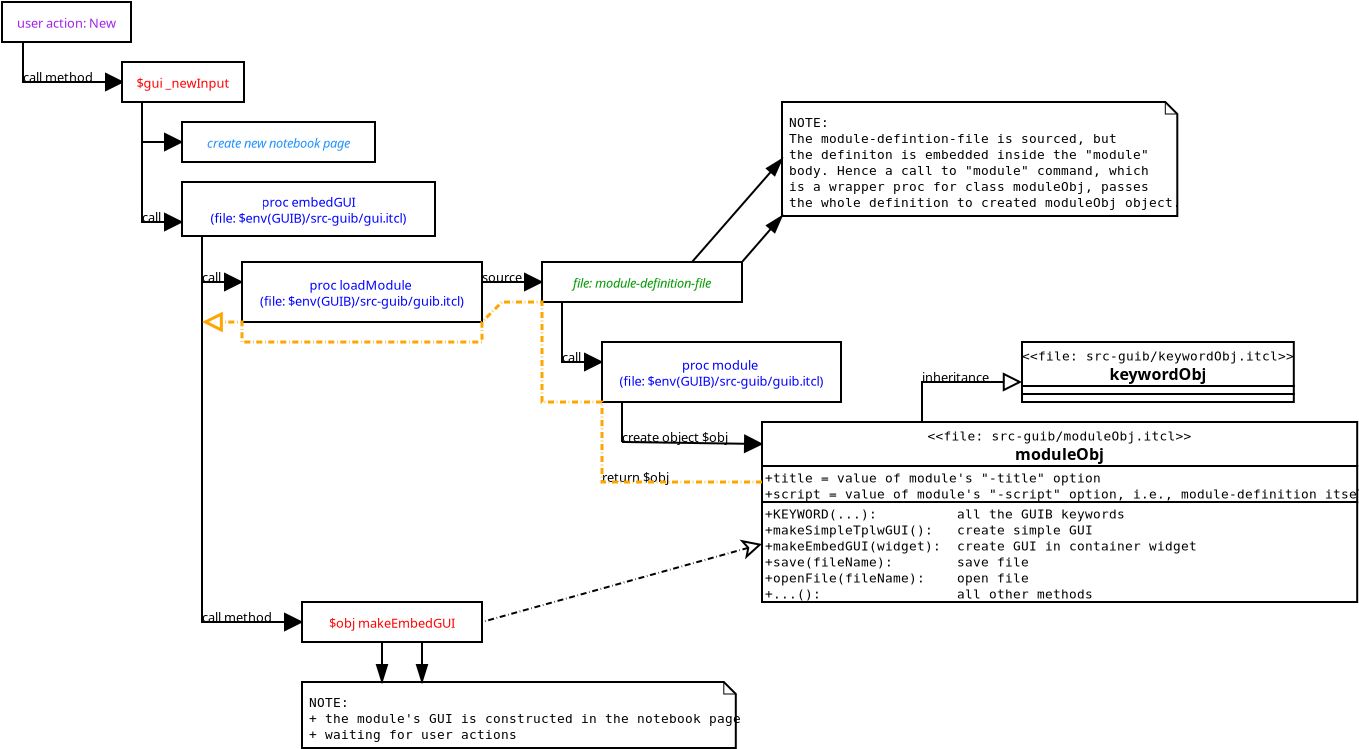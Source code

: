 <?xml version="1.0" encoding="UTF-8"?>
<dia:diagram xmlns:dia="http://www.lysator.liu.se/~alla/dia/"><dia:layer name="Background" visible="true"><dia:object type="UML - Generalization" version="0" id="O0"><dia:attribute name="obj_pos"><dia:point val="52,20"/></dia:attribute><dia:attribute name="obj_bb"><dia:rectangle val="46.95,19.2;52,23.05"/></dia:attribute><dia:attribute name="orth_points"><dia:point val="52,20"/><dia:point val="52,20"/><dia:point val="47,20"/><dia:point val="47,23"/></dia:attribute><dia:attribute name="orth_orient"><dia:enum val="1"/><dia:enum val="0"/><dia:enum val="1"/></dia:attribute><dia:attribute name="name"><dia:string>##</dia:string></dia:attribute><dia:attribute name="stereotype"><dia:string>##</dia:string></dia:attribute></dia:object><dia:object type="Standard - ZigZagLine" version="0" id="O1"><dia:attribute name="obj_pos"><dia:point val="11,12"/></dia:attribute><dia:attribute name="obj_bb"><dia:rectangle val="10.95,11.95;13.071,15.05"/></dia:attribute><dia:attribute name="orth_points"><dia:point val="11,12"/><dia:point val="11,15"/><dia:point val="13,15"/><dia:point val="13,15"/></dia:attribute><dia:attribute name="orth_orient"><dia:enum val="1"/><dia:enum val="0"/><dia:enum val="1"/></dia:attribute><dia:attribute name="end_arrow"><dia:enum val="3"/></dia:attribute><dia:attribute name="end_arrow_length"><dia:real val="0.8"/></dia:attribute><dia:attribute name="end_arrow_width"><dia:real val="0.8"/></dia:attribute></dia:object><dia:object type="Flowchart - Box" version="0" id="O2"><dia:attribute name="obj_pos"><dia:point val="13,14"/></dia:attribute><dia:attribute name="obj_bb"><dia:rectangle val="12.95,13.95;25.05,17.05"/></dia:attribute><dia:attribute name="elem_corner"><dia:point val="13,14"/></dia:attribute><dia:attribute name="elem_width"><dia:real val="12"/></dia:attribute><dia:attribute name="elem_height"><dia:real val="3"/></dia:attribute><dia:attribute name="show_background"><dia:boolean val="true"/></dia:attribute><dia:attribute name="padding"><dia:real val="0.5"/></dia:attribute><dia:attribute name="text"><dia:composite type="text"><dia:attribute name="string"><dia:string>#proc loadModule 
(file: $env(GUIB)/src-guib/guib.itcl)#</dia:string></dia:attribute><dia:attribute name="font"><dia:font family="sans" style="0" name="Courier"/></dia:attribute><dia:attribute name="height"><dia:real val="0.8"/></dia:attribute><dia:attribute name="pos"><dia:point val="19,15.4"/></dia:attribute><dia:attribute name="color"><dia:color val="#0000ff"/></dia:attribute><dia:attribute name="alignment"><dia:enum val="1"/></dia:attribute></dia:composite></dia:attribute></dia:object><dia:object type="Standard - Text" version="0" id="O3"><dia:attribute name="obj_pos"><dia:point val="11,15"/></dia:attribute><dia:attribute name="obj_bb"><dia:rectangle val="11,14.3;12,15.3"/></dia:attribute><dia:attribute name="text"><dia:composite type="text"><dia:attribute name="string"><dia:string>#call#</dia:string></dia:attribute><dia:attribute name="font"><dia:font family="sans" style="0" name="Courier"/></dia:attribute><dia:attribute name="height"><dia:real val="0.8"/></dia:attribute><dia:attribute name="pos"><dia:point val="11,15"/></dia:attribute><dia:attribute name="color"><dia:color val="#000000"/></dia:attribute><dia:attribute name="alignment"><dia:enum val="0"/></dia:attribute></dia:composite></dia:attribute></dia:object><dia:object type="Flowchart - Box" version="0" id="O4"><dia:attribute name="obj_pos"><dia:point val="28,14"/></dia:attribute><dia:attribute name="obj_bb"><dia:rectangle val="27.95,13.95;38.05,16.05"/></dia:attribute><dia:attribute name="elem_corner"><dia:point val="28,14"/></dia:attribute><dia:attribute name="elem_width"><dia:real val="10"/></dia:attribute><dia:attribute name="elem_height"><dia:real val="2"/></dia:attribute><dia:attribute name="show_background"><dia:boolean val="true"/></dia:attribute><dia:attribute name="padding"><dia:real val="0.5"/></dia:attribute><dia:attribute name="text"><dia:composite type="text"><dia:attribute name="string"><dia:string>#file: module-definition-file#</dia:string></dia:attribute><dia:attribute name="font"><dia:font family="sans" style="8" name="Courier"/></dia:attribute><dia:attribute name="height"><dia:real val="0.8"/></dia:attribute><dia:attribute name="pos"><dia:point val="33,15.3"/></dia:attribute><dia:attribute name="color"><dia:color val="#009900"/></dia:attribute><dia:attribute name="alignment"><dia:enum val="1"/></dia:attribute></dia:composite></dia:attribute></dia:object><dia:object type="Standard - ZigZagLine" version="0" id="O5"><dia:attribute name="obj_pos"><dia:point val="29,16"/></dia:attribute><dia:attribute name="obj_bb"><dia:rectangle val="28.95,15.95;31.071,19.05"/></dia:attribute><dia:attribute name="orth_points"><dia:point val="29,16"/><dia:point val="29,19"/><dia:point val="31,19"/><dia:point val="31,19"/></dia:attribute><dia:attribute name="orth_orient"><dia:enum val="1"/><dia:enum val="0"/><dia:enum val="1"/></dia:attribute><dia:attribute name="end_arrow"><dia:enum val="3"/></dia:attribute><dia:attribute name="end_arrow_length"><dia:real val="0.8"/></dia:attribute><dia:attribute name="end_arrow_width"><dia:real val="0.8"/></dia:attribute></dia:object><dia:object type="Standard - Text" version="0" id="O6"><dia:attribute name="obj_pos"><dia:point val="29,19"/></dia:attribute><dia:attribute name="obj_bb"><dia:rectangle val="29,18.3;30,19.3"/></dia:attribute><dia:attribute name="text"><dia:composite type="text"><dia:attribute name="string"><dia:string>#call#</dia:string></dia:attribute><dia:attribute name="font"><dia:font family="sans" style="0" name="Courier"/></dia:attribute><dia:attribute name="height"><dia:real val="0.8"/></dia:attribute><dia:attribute name="pos"><dia:point val="29,19"/></dia:attribute><dia:attribute name="color"><dia:color val="#000000"/></dia:attribute><dia:attribute name="alignment"><dia:enum val="0"/></dia:attribute></dia:composite></dia:attribute></dia:object><dia:object type="Flowchart - Box" version="0" id="O7"><dia:attribute name="obj_pos"><dia:point val="31,18"/></dia:attribute><dia:attribute name="obj_bb"><dia:rectangle val="30.95,17.95;43,21.05"/></dia:attribute><dia:attribute name="elem_corner"><dia:point val="31,18"/></dia:attribute><dia:attribute name="elem_width"><dia:real val="11.95"/></dia:attribute><dia:attribute name="elem_height"><dia:real val="3"/></dia:attribute><dia:attribute name="show_background"><dia:boolean val="true"/></dia:attribute><dia:attribute name="padding"><dia:real val="0.5"/></dia:attribute><dia:attribute name="text"><dia:composite type="text"><dia:attribute name="string"><dia:string>#proc module 
(file: $env(GUIB)/src-guib/guib.itcl)#</dia:string></dia:attribute><dia:attribute name="font"><dia:font family="sans" style="0" name="Courier"/></dia:attribute><dia:attribute name="height"><dia:real val="0.8"/></dia:attribute><dia:attribute name="pos"><dia:point val="36.975,19.4"/></dia:attribute><dia:attribute name="color"><dia:color val="#0000ff"/></dia:attribute><dia:attribute name="alignment"><dia:enum val="1"/></dia:attribute></dia:composite></dia:attribute></dia:object><dia:object type="UML - Class" version="0" id="O8"><dia:attribute name="obj_pos"><dia:point val="39,22"/></dia:attribute><dia:attribute name="obj_bb"><dia:rectangle val="38.95,21.95;66.25,31.05"/></dia:attribute><dia:attribute name="elem_corner"><dia:point val="39,22"/></dia:attribute><dia:attribute name="elem_width"><dia:real val="27.2"/></dia:attribute><dia:attribute name="elem_height"><dia:real val="9"/></dia:attribute><dia:attribute name="name"><dia:string>#moduleObj#</dia:string></dia:attribute><dia:attribute name="stereotype"><dia:string>#file: src-guib/moduleObj.itcl#</dia:string></dia:attribute><dia:attribute name="comment"><dia:string>##</dia:string></dia:attribute><dia:attribute name="abstract"><dia:boolean val="false"/></dia:attribute><dia:attribute name="suppress_attributes"><dia:boolean val="false"/></dia:attribute><dia:attribute name="suppress_operations"><dia:boolean val="false"/></dia:attribute><dia:attribute name="visible_attributes"><dia:boolean val="true"/></dia:attribute><dia:attribute name="visible_operations"><dia:boolean val="true"/></dia:attribute><dia:attribute name="visible_comments"><dia:boolean val="false"/></dia:attribute><dia:attribute name="foreground_color"><dia:color val="#000000"/></dia:attribute><dia:attribute name="background_color"><dia:color val="#ffffff"/></dia:attribute><dia:attribute name="normal_font"><dia:font family="monospace" style="0" name="Courier"/></dia:attribute><dia:attribute name="abstract_font"><dia:font family="monospace" style="88" name="Courier"/></dia:attribute><dia:attribute name="polymorphic_font"><dia:font family="monospace" style="8" name="Courier"/></dia:attribute><dia:attribute name="classname_font"><dia:font family="sans" style="80" name="Courier"/></dia:attribute><dia:attribute name="abstract_classname_font"><dia:font family="sans" style="88" name="Courier"/></dia:attribute><dia:attribute name="comment_font"><dia:font family="sans" style="8" name="Courier"/></dia:attribute><dia:attribute name="font_height"><dia:real val="0.8"/></dia:attribute><dia:attribute name="polymorphic_font_height"><dia:real val="0.8"/></dia:attribute><dia:attribute name="abstract_font_height"><dia:real val="0.8"/></dia:attribute><dia:attribute name="classname_font_height"><dia:real val="1"/></dia:attribute><dia:attribute name="abstract_classname_font_height"><dia:real val="1"/></dia:attribute><dia:attribute name="comment_font_height"><dia:real val="1"/></dia:attribute><dia:attribute name="attributes"><dia:composite type="umlattribute"><dia:attribute name="name"><dia:string>#title#</dia:string></dia:attribute><dia:attribute name="type"><dia:string>##</dia:string></dia:attribute><dia:attribute name="value"><dia:string>#value of module's &quot;-title&quot; option#</dia:string></dia:attribute><dia:attribute name="comment"><dia:string>##</dia:string></dia:attribute><dia:attribute name="visibility"><dia:enum val="0"/></dia:attribute><dia:attribute name="abstract"><dia:boolean val="false"/></dia:attribute><dia:attribute name="class_scope"><dia:boolean val="false"/></dia:attribute></dia:composite><dia:composite type="umlattribute"><dia:attribute name="name"><dia:string>#script#</dia:string></dia:attribute><dia:attribute name="type"><dia:string>##</dia:string></dia:attribute><dia:attribute name="value"><dia:string>#value of module's &quot;-script&quot; option, i.e., module-definition itself#</dia:string></dia:attribute><dia:attribute name="comment"><dia:string>##</dia:string></dia:attribute><dia:attribute name="visibility"><dia:enum val="0"/></dia:attribute><dia:attribute name="abstract"><dia:boolean val="false"/></dia:attribute><dia:attribute name="class_scope"><dia:boolean val="false"/></dia:attribute></dia:composite></dia:attribute><dia:attribute name="operations"><dia:composite type="umloperation"><dia:attribute name="name"><dia:string>#KEYWORD#</dia:string></dia:attribute><dia:attribute name="stereotype"><dia:string>##</dia:string></dia:attribute><dia:attribute name="type"><dia:string>#         all the GUIB keywords#</dia:string></dia:attribute><dia:attribute name="visibility"><dia:enum val="0"/></dia:attribute><dia:attribute name="comment"><dia:string>#all the GUIB keywords#</dia:string></dia:attribute><dia:attribute name="abstract"><dia:boolean val="false"/></dia:attribute><dia:attribute name="inheritance_type"><dia:enum val="2"/></dia:attribute><dia:attribute name="query"><dia:boolean val="false"/></dia:attribute><dia:attribute name="class_scope"><dia:boolean val="false"/></dia:attribute><dia:attribute name="parameters"><dia:composite type="umlparameter"><dia:attribute name="name"><dia:string>#...#</dia:string></dia:attribute><dia:attribute name="type"><dia:string>##</dia:string></dia:attribute><dia:attribute name="value"><dia:string>##</dia:string></dia:attribute><dia:attribute name="comment"><dia:string>##</dia:string></dia:attribute><dia:attribute name="kind"><dia:enum val="0"/></dia:attribute></dia:composite></dia:attribute></dia:composite><dia:composite type="umloperation"><dia:attribute name="name"><dia:string>#makeSimpleTplwGUI#</dia:string></dia:attribute><dia:attribute name="stereotype"><dia:string>##</dia:string></dia:attribute><dia:attribute name="type"><dia:string>#  create simple GUI#</dia:string></dia:attribute><dia:attribute name="visibility"><dia:enum val="0"/></dia:attribute><dia:attribute name="comment"><dia:string>##</dia:string></dia:attribute><dia:attribute name="abstract"><dia:boolean val="false"/></dia:attribute><dia:attribute name="inheritance_type"><dia:enum val="2"/></dia:attribute><dia:attribute name="query"><dia:boolean val="false"/></dia:attribute><dia:attribute name="class_scope"><dia:boolean val="false"/></dia:attribute><dia:attribute name="parameters"/></dia:composite><dia:composite type="umloperation"><dia:attribute name="name"><dia:string>#makeEmbedGUI#</dia:string></dia:attribute><dia:attribute name="stereotype"><dia:string>##</dia:string></dia:attribute><dia:attribute name="type"><dia:string># create GUI in container widget#</dia:string></dia:attribute><dia:attribute name="visibility"><dia:enum val="0"/></dia:attribute><dia:attribute name="comment"><dia:string>##</dia:string></dia:attribute><dia:attribute name="abstract"><dia:boolean val="false"/></dia:attribute><dia:attribute name="inheritance_type"><dia:enum val="2"/></dia:attribute><dia:attribute name="query"><dia:boolean val="false"/></dia:attribute><dia:attribute name="class_scope"><dia:boolean val="false"/></dia:attribute><dia:attribute name="parameters"><dia:composite type="umlparameter"><dia:attribute name="name"><dia:string>#widget#</dia:string></dia:attribute><dia:attribute name="type"><dia:string>##</dia:string></dia:attribute><dia:attribute name="value"><dia:string>##</dia:string></dia:attribute><dia:attribute name="comment"><dia:string>##</dia:string></dia:attribute><dia:attribute name="kind"><dia:enum val="0"/></dia:attribute></dia:composite></dia:attribute></dia:composite><dia:composite type="umloperation"><dia:attribute name="name"><dia:string>#save#</dia:string></dia:attribute><dia:attribute name="stereotype"><dia:string>##</dia:string></dia:attribute><dia:attribute name="type"><dia:string>#       save file#</dia:string></dia:attribute><dia:attribute name="visibility"><dia:enum val="0"/></dia:attribute><dia:attribute name="comment"><dia:string>##</dia:string></dia:attribute><dia:attribute name="abstract"><dia:boolean val="false"/></dia:attribute><dia:attribute name="inheritance_type"><dia:enum val="2"/></dia:attribute><dia:attribute name="query"><dia:boolean val="false"/></dia:attribute><dia:attribute name="class_scope"><dia:boolean val="false"/></dia:attribute><dia:attribute name="parameters"><dia:composite type="umlparameter"><dia:attribute name="name"><dia:string>#fileName#</dia:string></dia:attribute><dia:attribute name="type"><dia:string>##</dia:string></dia:attribute><dia:attribute name="value"><dia:string>##</dia:string></dia:attribute><dia:attribute name="comment"><dia:string>##</dia:string></dia:attribute><dia:attribute name="kind"><dia:enum val="0"/></dia:attribute></dia:composite></dia:attribute></dia:composite><dia:composite type="umloperation"><dia:attribute name="name"><dia:string>#openFile#</dia:string></dia:attribute><dia:attribute name="stereotype"><dia:string>##</dia:string></dia:attribute><dia:attribute name="type"><dia:string>#   open file#</dia:string></dia:attribute><dia:attribute name="visibility"><dia:enum val="0"/></dia:attribute><dia:attribute name="comment"><dia:string>##</dia:string></dia:attribute><dia:attribute name="abstract"><dia:boolean val="false"/></dia:attribute><dia:attribute name="inheritance_type"><dia:enum val="2"/></dia:attribute><dia:attribute name="query"><dia:boolean val="false"/></dia:attribute><dia:attribute name="class_scope"><dia:boolean val="false"/></dia:attribute><dia:attribute name="parameters"><dia:composite type="umlparameter"><dia:attribute name="name"><dia:string>#fileName#</dia:string></dia:attribute><dia:attribute name="type"><dia:string>##</dia:string></dia:attribute><dia:attribute name="value"><dia:string>##</dia:string></dia:attribute><dia:attribute name="comment"><dia:string>##</dia:string></dia:attribute><dia:attribute name="kind"><dia:enum val="0"/></dia:attribute></dia:composite></dia:attribute></dia:composite><dia:composite type="umloperation"><dia:attribute name="name"><dia:string>#...#</dia:string></dia:attribute><dia:attribute name="stereotype"><dia:string>##</dia:string></dia:attribute><dia:attribute name="type"><dia:string>#                all other methods#</dia:string></dia:attribute><dia:attribute name="visibility"><dia:enum val="0"/></dia:attribute><dia:attribute name="comment"><dia:string>##</dia:string></dia:attribute><dia:attribute name="abstract"><dia:boolean val="false"/></dia:attribute><dia:attribute name="inheritance_type"><dia:enum val="2"/></dia:attribute><dia:attribute name="query"><dia:boolean val="false"/></dia:attribute><dia:attribute name="class_scope"><dia:boolean val="false"/></dia:attribute><dia:attribute name="parameters"/></dia:composite></dia:attribute><dia:attribute name="template"><dia:boolean val="false"/></dia:attribute><dia:attribute name="templates"/></dia:object><dia:object type="Standard - Text" version="0" id="O9"><dia:attribute name="obj_pos"><dia:point val="32,23"/></dia:attribute><dia:attribute name="obj_bb"><dia:rectangle val="32,22.3;37.75,23.3"/></dia:attribute><dia:attribute name="text"><dia:composite type="text"><dia:attribute name="string"><dia:string>#create object $obj#</dia:string></dia:attribute><dia:attribute name="font"><dia:font family="sans" style="0" name="Courier"/></dia:attribute><dia:attribute name="height"><dia:real val="0.8"/></dia:attribute><dia:attribute name="pos"><dia:point val="32,23"/></dia:attribute><dia:attribute name="color"><dia:color val="#000000"/></dia:attribute><dia:attribute name="alignment"><dia:enum val="0"/></dia:attribute></dia:composite></dia:attribute></dia:object><dia:object type="Standard - ZigZagLine" version="0" id="O10"><dia:attribute name="obj_pos"><dia:point val="11,15"/></dia:attribute><dia:attribute name="obj_bb"><dia:rectangle val="10.95,14.95;16.071,32.05"/></dia:attribute><dia:attribute name="orth_points"><dia:point val="11,15"/><dia:point val="11,32"/><dia:point val="16,32"/><dia:point val="16,32"/></dia:attribute><dia:attribute name="orth_orient"><dia:enum val="1"/><dia:enum val="0"/><dia:enum val="1"/></dia:attribute><dia:attribute name="end_arrow"><dia:enum val="3"/></dia:attribute><dia:attribute name="end_arrow_length"><dia:real val="0.8"/></dia:attribute><dia:attribute name="end_arrow_width"><dia:real val="0.8"/></dia:attribute><dia:connections><dia:connection handle="1" to="O13" connection="7"/></dia:connections></dia:object><dia:object type="UML - Class" version="0" id="O11"><dia:attribute name="obj_pos"><dia:point val="52,18"/></dia:attribute><dia:attribute name="obj_bb"><dia:rectangle val="51.95,17.95;64.55,21.05"/></dia:attribute><dia:attribute name="elem_corner"><dia:point val="52,18"/></dia:attribute><dia:attribute name="elem_width"><dia:real val="12.5"/></dia:attribute><dia:attribute name="elem_height"><dia:real val="3"/></dia:attribute><dia:attribute name="name"><dia:string>#keywordObj#</dia:string></dia:attribute><dia:attribute name="stereotype"><dia:string>#file: src-guib/keywordObj.itcl#</dia:string></dia:attribute><dia:attribute name="comment"><dia:string>##</dia:string></dia:attribute><dia:attribute name="abstract"><dia:boolean val="false"/></dia:attribute><dia:attribute name="suppress_attributes"><dia:boolean val="false"/></dia:attribute><dia:attribute name="suppress_operations"><dia:boolean val="false"/></dia:attribute><dia:attribute name="visible_attributes"><dia:boolean val="true"/></dia:attribute><dia:attribute name="visible_operations"><dia:boolean val="true"/></dia:attribute><dia:attribute name="visible_comments"><dia:boolean val="false"/></dia:attribute><dia:attribute name="foreground_color"><dia:color val="#000000"/></dia:attribute><dia:attribute name="background_color"><dia:color val="#ffffff"/></dia:attribute><dia:attribute name="normal_font"><dia:font family="monospace" style="0" name="Courier"/></dia:attribute><dia:attribute name="abstract_font"><dia:font family="monospace" style="88" name="Courier"/></dia:attribute><dia:attribute name="polymorphic_font"><dia:font family="monospace" style="8" name="Courier"/></dia:attribute><dia:attribute name="classname_font"><dia:font family="sans" style="80" name="Courier"/></dia:attribute><dia:attribute name="abstract_classname_font"><dia:font family="sans" style="88" name="Courier"/></dia:attribute><dia:attribute name="comment_font"><dia:font family="sans" style="8" name="Courier"/></dia:attribute><dia:attribute name="font_height"><dia:real val="0.8"/></dia:attribute><dia:attribute name="polymorphic_font_height"><dia:real val="0.8"/></dia:attribute><dia:attribute name="abstract_font_height"><dia:real val="0.8"/></dia:attribute><dia:attribute name="classname_font_height"><dia:real val="1"/></dia:attribute><dia:attribute name="abstract_classname_font_height"><dia:real val="1"/></dia:attribute><dia:attribute name="comment_font_height"><dia:real val="1"/></dia:attribute><dia:attribute name="attributes"/><dia:attribute name="operations"/><dia:attribute name="template"><dia:boolean val="false"/></dia:attribute><dia:attribute name="templates"/></dia:object><dia:object type="Standard - Text" version="0" id="O12"><dia:attribute name="obj_pos"><dia:point val="11,32"/></dia:attribute><dia:attribute name="obj_bb"><dia:rectangle val="11,31.3;14.6,32.3"/></dia:attribute><dia:attribute name="text"><dia:composite type="text"><dia:attribute name="string"><dia:string>#call method#</dia:string></dia:attribute><dia:attribute name="font"><dia:font family="sans" style="0" name="Courier"/></dia:attribute><dia:attribute name="height"><dia:real val="0.8"/></dia:attribute><dia:attribute name="pos"><dia:point val="11,32"/></dia:attribute><dia:attribute name="color"><dia:color val="#000000"/></dia:attribute><dia:attribute name="alignment"><dia:enum val="0"/></dia:attribute></dia:composite></dia:attribute></dia:object><dia:object type="Flowchart - Box" version="0" id="O13"><dia:attribute name="obj_pos"><dia:point val="16,31"/></dia:attribute><dia:attribute name="obj_bb"><dia:rectangle val="15.95,30.95;25.05,33.05"/></dia:attribute><dia:attribute name="elem_corner"><dia:point val="16,31"/></dia:attribute><dia:attribute name="elem_width"><dia:real val="9"/></dia:attribute><dia:attribute name="elem_height"><dia:real val="2"/></dia:attribute><dia:attribute name="show_background"><dia:boolean val="true"/></dia:attribute><dia:attribute name="padding"><dia:real val="0.5"/></dia:attribute><dia:attribute name="text"><dia:composite type="text"><dia:attribute name="string"><dia:string>#$obj makeEmbedGUI#</dia:string></dia:attribute><dia:attribute name="font"><dia:font family="sans" style="0" name="Courier"/></dia:attribute><dia:attribute name="height"><dia:real val="0.8"/></dia:attribute><dia:attribute name="pos"><dia:point val="20.5,32.3"/></dia:attribute><dia:attribute name="color"><dia:color val="#ff0000"/></dia:attribute><dia:attribute name="alignment"><dia:enum val="1"/></dia:attribute></dia:composite></dia:attribute></dia:object><dia:object type="Standard - Text" version="0" id="O14"><dia:attribute name="obj_pos"><dia:point val="47,20"/></dia:attribute><dia:attribute name="obj_bb"><dia:rectangle val="47,19.3;50.5,20.3"/></dia:attribute><dia:attribute name="text"><dia:composite type="text"><dia:attribute name="string"><dia:string>#inheritance#</dia:string></dia:attribute><dia:attribute name="font"><dia:font family="sans" style="0" name="Courier"/></dia:attribute><dia:attribute name="height"><dia:real val="0.8"/></dia:attribute><dia:attribute name="pos"><dia:point val="47,20"/></dia:attribute><dia:attribute name="color"><dia:color val="#000000"/></dia:attribute><dia:attribute name="alignment"><dia:enum val="0"/></dia:attribute></dia:composite></dia:attribute></dia:object><dia:object type="Standard - Text" version="0" id="O15"><dia:attribute name="obj_pos"><dia:point val="31,25"/></dia:attribute><dia:attribute name="obj_bb"><dia:rectangle val="31,24.3;34.55,25.3"/></dia:attribute><dia:attribute name="text"><dia:composite type="text"><dia:attribute name="string"><dia:string>#return $obj#</dia:string></dia:attribute><dia:attribute name="font"><dia:font family="sans" style="0" name="Courier"/></dia:attribute><dia:attribute name="height"><dia:real val="0.8"/></dia:attribute><dia:attribute name="pos"><dia:point val="31,25"/></dia:attribute><dia:attribute name="color"><dia:color val="#000000"/></dia:attribute><dia:attribute name="alignment"><dia:enum val="0"/></dia:attribute></dia:composite></dia:attribute></dia:object><dia:object type="Standard - PolyLine" version="0" id="O16"><dia:attribute name="obj_pos"><dia:point val="39,25"/></dia:attribute><dia:attribute name="obj_bb"><dia:rectangle val="10.925,15.925;39.075,25.075"/></dia:attribute><dia:attribute name="poly_points"><dia:point val="39,25"/><dia:point val="31,25"/><dia:point val="31,21"/><dia:point val="28,21"/><dia:point val="28,16"/><dia:point val="26,16"/><dia:point val="25,17"/><dia:point val="25,17"/><dia:point val="25,18"/><dia:point val="13,18"/><dia:point val="13,17"/><dia:point val="11,17"/></dia:attribute><dia:attribute name="line_color"><dia:color val="#ffa500"/></dia:attribute><dia:attribute name="line_width"><dia:real val="0.15"/></dia:attribute><dia:attribute name="line_style"><dia:enum val="2"/></dia:attribute><dia:attribute name="dashlength"><dia:real val="0.3"/></dia:attribute><dia:attribute name="end_arrow"><dia:enum val="12"/></dia:attribute><dia:attribute name="end_arrow_length"><dia:real val="0.8"/></dia:attribute><dia:attribute name="end_arrow_width"><dia:real val="0.8"/></dia:attribute><dia:connections><dia:connection handle="2" to="O7" connection="11"/><dia:connection handle="4" to="O4" connection="11"/><dia:connection handle="7" to="O2" connection="15"/><dia:connection handle="10" to="O2" connection="11"/></dia:connections></dia:object><dia:object type="Standard - Line" version="0" id="O17"><dia:attribute name="obj_pos"><dia:point val="25,15"/></dia:attribute><dia:attribute name="obj_bb"><dia:rectangle val="24.95,14.2;28.05,15.8"/></dia:attribute><dia:attribute name="conn_endpoints"><dia:point val="25,15"/><dia:point val="28,15"/></dia:attribute><dia:attribute name="numcp"><dia:int val="1"/></dia:attribute><dia:attribute name="end_arrow"><dia:enum val="3"/></dia:attribute><dia:attribute name="end_arrow_length"><dia:real val="0.8"/></dia:attribute><dia:attribute name="end_arrow_width"><dia:real val="0.8"/></dia:attribute><dia:connections><dia:connection handle="1" to="O4" connection="7"/></dia:connections></dia:object><dia:object type="Standard - Text" version="0" id="O18"><dia:attribute name="obj_pos"><dia:point val="25,15"/></dia:attribute><dia:attribute name="obj_bb"><dia:rectangle val="25,14.3;27.1,15.3"/></dia:attribute><dia:attribute name="text"><dia:composite type="text"><dia:attribute name="string"><dia:string>#source#</dia:string></dia:attribute><dia:attribute name="font"><dia:font family="sans" style="0" name="Courier"/></dia:attribute><dia:attribute name="height"><dia:real val="0.8"/></dia:attribute><dia:attribute name="pos"><dia:point val="25,15"/></dia:attribute><dia:attribute name="color"><dia:color val="#000000"/></dia:attribute><dia:attribute name="alignment"><dia:enum val="0"/></dia:attribute></dia:composite></dia:attribute></dia:object><dia:object type="UML - Note" version="0" id="O19"><dia:attribute name="obj_pos"><dia:point val="16,35"/></dia:attribute><dia:attribute name="obj_bb"><dia:rectangle val="15.95,34.95;35.85,38.35"/></dia:attribute><dia:attribute name="elem_corner"><dia:point val="16,35"/></dia:attribute><dia:attribute name="elem_width"><dia:real val="19.8"/></dia:attribute><dia:attribute name="elem_height"><dia:real val="3.3"/></dia:attribute><dia:attribute name="text"><dia:composite type="text"><dia:attribute name="string"><dia:string>#NOTE: 
+ the module's GUI is constructed in the notebook page
+ waiting for user actions#</dia:string></dia:attribute><dia:attribute name="font"><dia:font family="monospace" style="0" name="Courier"/></dia:attribute><dia:attribute name="height"><dia:real val="0.8"/></dia:attribute><dia:attribute name="pos"><dia:point val="16.35,36.25"/></dia:attribute><dia:attribute name="color"><dia:color val="#000000"/></dia:attribute><dia:attribute name="alignment"><dia:enum val="0"/></dia:attribute></dia:composite></dia:attribute></dia:object><dia:object type="UML - Message" version="0" id="O20"><dia:attribute name="obj_pos"><dia:point val="20,33"/></dia:attribute><dia:attribute name="obj_bb"><dia:rectangle val="19.6,32.95;20.4,35.05"/></dia:attribute><dia:attribute name="conn_endpoints"><dia:point val="20,33"/><dia:point val="20,35"/></dia:attribute><dia:attribute name="text"><dia:string>##</dia:string></dia:attribute><dia:attribute name="type"><dia:enum val="0"/></dia:attribute><dia:attribute name="text_pos"><dia:point val="20,34"/></dia:attribute></dia:object><dia:object type="UML - Message" version="0" id="O21"><dia:attribute name="obj_pos"><dia:point val="22,33"/></dia:attribute><dia:attribute name="obj_bb"><dia:rectangle val="21.6,32.95;22.913,35.05"/></dia:attribute><dia:attribute name="conn_endpoints"><dia:point val="22,33"/><dia:point val="22,35"/></dia:attribute><dia:attribute name="text"><dia:string>##</dia:string></dia:attribute><dia:attribute name="type"><dia:enum val="0"/></dia:attribute><dia:attribute name="text_pos"><dia:point val="22.913,34"/></dia:attribute></dia:object><dia:object type="Standard - Line" version="0" id="O22"><dia:attribute name="obj_pos"><dia:point val="39,28.1"/></dia:attribute><dia:attribute name="obj_bb"><dia:rectangle val="24.938,27.316;39.263,32.062"/></dia:attribute><dia:attribute name="conn_endpoints"><dia:point val="39,28.1"/><dia:point val="25,32"/></dia:attribute><dia:attribute name="numcp"><dia:int val="1"/></dia:attribute><dia:attribute name="line_style"><dia:enum val="2"/></dia:attribute><dia:attribute name="start_arrow"><dia:enum val="23"/></dia:attribute><dia:attribute name="start_arrow_length"><dia:real val="0.8"/></dia:attribute><dia:attribute name="start_arrow_width"><dia:real val="0.8"/></dia:attribute><dia:attribute name="dashlength"><dia:real val="0.3"/></dia:attribute><dia:connections><dia:connection handle="0" to="O8" connection="16"/><dia:connection handle="1" to="O13" connection="8"/></dia:connections></dia:object><dia:object type="UML - Note" version="0" id="O23"><dia:attribute name="obj_pos"><dia:point val="40,6"/></dia:attribute><dia:attribute name="obj_bb"><dia:rectangle val="39.95,5.95;58.1,11.75"/></dia:attribute><dia:attribute name="elem_corner"><dia:point val="40,6"/></dia:attribute><dia:attribute name="elem_width"><dia:real val="18.05"/></dia:attribute><dia:attribute name="elem_height"><dia:real val="5.7"/></dia:attribute><dia:attribute name="text"><dia:composite type="text"><dia:attribute name="string"><dia:string>#NOTE:
The module-defintion-file is sourced, but 
the definiton is embedded inside the &quot;module&quot;
body. Hence a call to &quot;module&quot; command, which
is a wrapper proc for class moduleObj, passes
the whole definition to created moduleObj object.#</dia:string></dia:attribute><dia:attribute name="font"><dia:font family="monospace" style="0" name="Courier"/></dia:attribute><dia:attribute name="height"><dia:real val="0.8"/></dia:attribute><dia:attribute name="pos"><dia:point val="40.35,7.25"/></dia:attribute><dia:attribute name="color"><dia:color val="#000000"/></dia:attribute><dia:attribute name="alignment"><dia:enum val="0"/></dia:attribute></dia:composite></dia:attribute></dia:object><dia:object type="UML - Message" version="0" id="O24"><dia:attribute name="obj_pos"><dia:point val="35.5,14"/></dia:attribute><dia:attribute name="obj_bb"><dia:rectangle val="35.429,8.549;40.334,14.071"/></dia:attribute><dia:attribute name="conn_endpoints"><dia:point val="35.5,14"/><dia:point val="40,8.85"/></dia:attribute><dia:attribute name="text"><dia:string>##</dia:string></dia:attribute><dia:attribute name="type"><dia:enum val="0"/></dia:attribute><dia:attribute name="text_pos"><dia:point val="37.75,11.425"/></dia:attribute><dia:connections><dia:connection handle="0" to="O4" connection="3"/><dia:connection handle="1" to="O23" connection="3"/></dia:connections></dia:object><dia:object type="UML - Message" version="0" id="O25"><dia:attribute name="obj_pos"><dia:point val="38,14"/></dia:attribute><dia:attribute name="obj_bb"><dia:rectangle val="37.929,11.4;40.335,14.07"/></dia:attribute><dia:attribute name="conn_endpoints"><dia:point val="38,14"/><dia:point val="40,11.7"/></dia:attribute><dia:attribute name="text"><dia:string>##</dia:string></dia:attribute><dia:attribute name="type"><dia:enum val="0"/></dia:attribute><dia:attribute name="text_pos"><dia:point val="39,12.85"/></dia:attribute><dia:connections><dia:connection handle="0" to="O4" connection="4"/><dia:connection handle="1" to="O23" connection="5"/></dia:connections></dia:object><dia:object type="Standard - ZigZagLine" version="0" id="O26"><dia:attribute name="obj_pos"><dia:point val="2.05,3"/></dia:attribute><dia:attribute name="obj_bb"><dia:rectangle val="2,2.95;7.121,5.05"/></dia:attribute><dia:attribute name="orth_points"><dia:point val="2.05,3"/><dia:point val="2.05,5"/><dia:point val="7.05,5"/><dia:point val="7.05,5"/></dia:attribute><dia:attribute name="orth_orient"><dia:enum val="1"/><dia:enum val="0"/><dia:enum val="1"/></dia:attribute><dia:attribute name="end_arrow"><dia:enum val="3"/></dia:attribute><dia:attribute name="end_arrow_length"><dia:real val="0.8"/></dia:attribute><dia:attribute name="end_arrow_width"><dia:real val="0.8"/></dia:attribute></dia:object><dia:object type="Standard - Text" version="0" id="O27"><dia:attribute name="obj_pos"><dia:point val="2.05,5"/></dia:attribute><dia:attribute name="obj_bb"><dia:rectangle val="2.05,4.3;5.65,5.3"/></dia:attribute><dia:attribute name="text"><dia:composite type="text"><dia:attribute name="string"><dia:string>#call method#</dia:string></dia:attribute><dia:attribute name="font"><dia:font family="sans" style="0" name="Courier"/></dia:attribute><dia:attribute name="height"><dia:real val="0.8"/></dia:attribute><dia:attribute name="pos"><dia:point val="2.05,5"/></dia:attribute><dia:attribute name="color"><dia:color val="#000000"/></dia:attribute><dia:attribute name="alignment"><dia:enum val="0"/></dia:attribute></dia:composite></dia:attribute></dia:object><dia:object type="Flowchart - Box" version="0" id="O28"><dia:attribute name="obj_pos"><dia:point val="7,4"/></dia:attribute><dia:attribute name="obj_bb"><dia:rectangle val="6.95,3.95;13.15,6.05"/></dia:attribute><dia:attribute name="elem_corner"><dia:point val="7,4"/></dia:attribute><dia:attribute name="elem_width"><dia:real val="6.1"/></dia:attribute><dia:attribute name="elem_height"><dia:real val="2"/></dia:attribute><dia:attribute name="show_background"><dia:boolean val="true"/></dia:attribute><dia:attribute name="padding"><dia:real val="0.5"/></dia:attribute><dia:attribute name="text"><dia:composite type="text"><dia:attribute name="string"><dia:string>#$gui _newInput#</dia:string></dia:attribute><dia:attribute name="font"><dia:font family="sans" style="0" name="Courier"/></dia:attribute><dia:attribute name="height"><dia:real val="0.8"/></dia:attribute><dia:attribute name="pos"><dia:point val="10.05,5.3"/></dia:attribute><dia:attribute name="color"><dia:color val="#ff0000"/></dia:attribute><dia:attribute name="alignment"><dia:enum val="1"/></dia:attribute></dia:composite></dia:attribute></dia:object><dia:object type="Flowchart - Box" version="0" id="O29"><dia:attribute name="obj_pos"><dia:point val="1,1"/></dia:attribute><dia:attribute name="obj_bb"><dia:rectangle val="0.95,0.95;7.5,3.05"/></dia:attribute><dia:attribute name="elem_corner"><dia:point val="1,1"/></dia:attribute><dia:attribute name="elem_width"><dia:real val="6.45"/></dia:attribute><dia:attribute name="elem_height"><dia:real val="2"/></dia:attribute><dia:attribute name="show_background"><dia:boolean val="true"/></dia:attribute><dia:attribute name="padding"><dia:real val="0.5"/></dia:attribute><dia:attribute name="text"><dia:composite type="text"><dia:attribute name="string"><dia:string>#user action: New#</dia:string></dia:attribute><dia:attribute name="font"><dia:font family="sans" style="0" name="Courier"/></dia:attribute><dia:attribute name="height"><dia:real val="0.8"/></dia:attribute><dia:attribute name="pos"><dia:point val="4.225,2.3"/></dia:attribute><dia:attribute name="color"><dia:color val="#a020f0"/></dia:attribute><dia:attribute name="alignment"><dia:enum val="1"/></dia:attribute></dia:composite></dia:attribute></dia:object><dia:object type="Standard - ZigZagLine" version="0" id="O30"><dia:attribute name="obj_pos"><dia:point val="8,6"/></dia:attribute><dia:attribute name="obj_bb"><dia:rectangle val="7.95,5.95;10.071,8.05"/></dia:attribute><dia:attribute name="orth_points"><dia:point val="8,6"/><dia:point val="8,8"/><dia:point val="10,8"/><dia:point val="10,8"/></dia:attribute><dia:attribute name="orth_orient"><dia:enum val="1"/><dia:enum val="0"/><dia:enum val="1"/></dia:attribute><dia:attribute name="end_arrow"><dia:enum val="3"/></dia:attribute><dia:attribute name="end_arrow_length"><dia:real val="0.8"/></dia:attribute><dia:attribute name="end_arrow_width"><dia:real val="0.8"/></dia:attribute><dia:connections><dia:connection handle="1" to="O31" connection="7"/></dia:connections></dia:object><dia:object type="Flowchart - Box" version="0" id="O31"><dia:attribute name="obj_pos"><dia:point val="10,7"/></dia:attribute><dia:attribute name="obj_bb"><dia:rectangle val="9.95,6.95;19.7,9.05"/></dia:attribute><dia:attribute name="elem_corner"><dia:point val="10,7"/></dia:attribute><dia:attribute name="elem_width"><dia:real val="9.65"/></dia:attribute><dia:attribute name="elem_height"><dia:real val="2"/></dia:attribute><dia:attribute name="show_background"><dia:boolean val="true"/></dia:attribute><dia:attribute name="padding"><dia:real val="0.5"/></dia:attribute><dia:attribute name="text"><dia:composite type="text"><dia:attribute name="string"><dia:string>#create new notebook page#</dia:string></dia:attribute><dia:attribute name="font"><dia:font family="sans" style="8" name="Courier"/></dia:attribute><dia:attribute name="height"><dia:real val="0.8"/></dia:attribute><dia:attribute name="pos"><dia:point val="14.825,8.3"/></dia:attribute><dia:attribute name="color"><dia:color val="#1e90ff"/></dia:attribute><dia:attribute name="alignment"><dia:enum val="1"/></dia:attribute></dia:composite></dia:attribute></dia:object><dia:object type="Standard - ZigZagLine" version="0" id="O32"><dia:attribute name="obj_pos"><dia:point val="8,8"/></dia:attribute><dia:attribute name="obj_bb"><dia:rectangle val="7.95,7.95;10.071,12.05"/></dia:attribute><dia:attribute name="orth_points"><dia:point val="8,8"/><dia:point val="8,12"/><dia:point val="10,12"/><dia:point val="10,12"/></dia:attribute><dia:attribute name="orth_orient"><dia:enum val="1"/><dia:enum val="0"/><dia:enum val="1"/></dia:attribute><dia:attribute name="end_arrow"><dia:enum val="3"/></dia:attribute><dia:attribute name="end_arrow_length"><dia:real val="0.8"/></dia:attribute><dia:attribute name="end_arrow_width"><dia:real val="0.8"/></dia:attribute></dia:object><dia:object type="Standard - Text" version="0" id="O33"><dia:attribute name="obj_pos"><dia:point val="8,12"/></dia:attribute><dia:attribute name="obj_bb"><dia:rectangle val="8,11.3;9,12.3"/></dia:attribute><dia:attribute name="text"><dia:composite type="text"><dia:attribute name="string"><dia:string>#call#</dia:string></dia:attribute><dia:attribute name="font"><dia:font family="sans" style="0" name="Courier"/></dia:attribute><dia:attribute name="height"><dia:real val="0.8"/></dia:attribute><dia:attribute name="pos"><dia:point val="8,12"/></dia:attribute><dia:attribute name="color"><dia:color val="#000000"/></dia:attribute><dia:attribute name="alignment"><dia:enum val="0"/></dia:attribute></dia:composite></dia:attribute></dia:object><dia:object type="Flowchart - Box" version="0" id="O34"><dia:attribute name="obj_pos"><dia:point val="10,10"/></dia:attribute><dia:attribute name="obj_bb"><dia:rectangle val="9.95,9.95;22.7,12.75"/></dia:attribute><dia:attribute name="elem_corner"><dia:point val="10,10"/></dia:attribute><dia:attribute name="elem_width"><dia:real val="12.65"/></dia:attribute><dia:attribute name="elem_height"><dia:real val="2.7"/></dia:attribute><dia:attribute name="show_background"><dia:boolean val="true"/></dia:attribute><dia:attribute name="padding"><dia:real val="0.5"/></dia:attribute><dia:attribute name="text"><dia:composite type="text"><dia:attribute name="string"><dia:string>#proc embedGUI
(file: $env(GUIB)/src-guib/gui.itcl)#</dia:string></dia:attribute><dia:attribute name="font"><dia:font family="sans" style="0" name="Courier"/></dia:attribute><dia:attribute name="height"><dia:real val="0.8"/></dia:attribute><dia:attribute name="pos"><dia:point val="16.325,11.25"/></dia:attribute><dia:attribute name="color"><dia:color val="#0000ff"/></dia:attribute><dia:attribute name="alignment"><dia:enum val="1"/></dia:attribute></dia:composite></dia:attribute></dia:object><dia:object type="Standard - Line" version="0" id="O35"><dia:attribute name="obj_pos"><dia:point val="32,23"/></dia:attribute><dia:attribute name="obj_bb"><dia:rectangle val="31.949,22.299;39.061,23.901"/></dia:attribute><dia:attribute name="conn_endpoints"><dia:point val="32,23"/><dia:point val="39,23.1"/></dia:attribute><dia:attribute name="numcp"><dia:int val="1"/></dia:attribute><dia:attribute name="end_arrow"><dia:enum val="3"/></dia:attribute><dia:attribute name="end_arrow_length"><dia:real val="0.8"/></dia:attribute><dia:attribute name="end_arrow_width"><dia:real val="0.8"/></dia:attribute><dia:connections><dia:connection handle="1" to="O8" connection="3"/></dia:connections></dia:object><dia:object type="Standard - Line" version="0" id="O36"><dia:attribute name="obj_pos"><dia:point val="32,21"/></dia:attribute><dia:attribute name="obj_bb"><dia:rectangle val="32,21;32,21"/></dia:attribute><dia:attribute name="conn_endpoints"><dia:point val="32,21"/><dia:point val="32,21"/></dia:attribute><dia:attribute name="numcp"><dia:int val="1"/></dia:attribute></dia:object><dia:object type="Standard - Line" version="0" id="O37"><dia:attribute name="obj_pos"><dia:point val="32,21"/></dia:attribute><dia:attribute name="obj_bb"><dia:rectangle val="31.95,20.95;32.05,23.05"/></dia:attribute><dia:attribute name="conn_endpoints"><dia:point val="32,21"/><dia:point val="32,23"/></dia:attribute><dia:attribute name="numcp"><dia:int val="1"/></dia:attribute><dia:connections><dia:connection handle="0" to="O36" connection="0"/></dia:connections></dia:object></dia:layer></dia:diagram>
